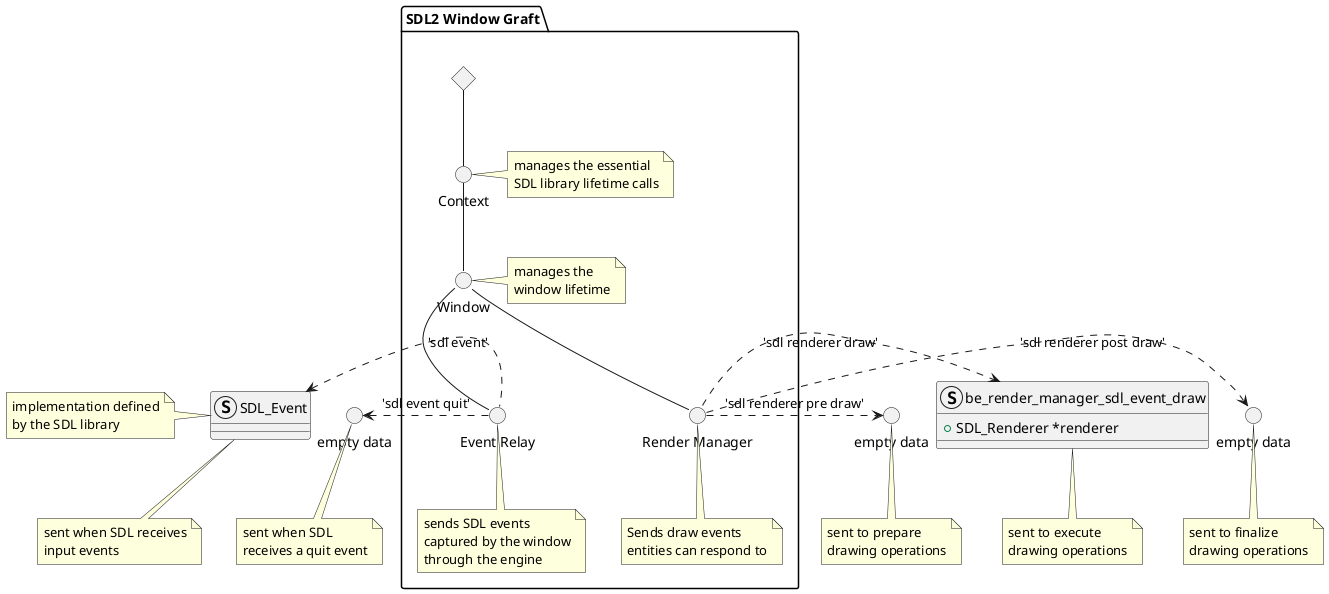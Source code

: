 @startuml SDL window graft


package SDL2_Window_Graft as "SDL2 Window Graft" {
    <> root

    () Context as "Context"
    note right of Context : manages the essential\nSDL library lifetime calls

    () Window as "Window"
    note right of Window : manages the\nwindow lifetime

    () Event_Relay as "Event Relay"
    note bottom of Event_Relay : sends SDL events\ncaptured by the window\nthrough the engine

    () Render_Manager as "Render Manager"
    note bottom of Render_Manager : Sends draw events\nentities can respond to

    root -down- Context
        Context -down- Window
            Window -down- Event_Relay
            Window -down- Render_Manager
}

struct SDL_Event { }
note left of SDL_Event : implementation defined\nby the SDL library
note bottom of SDL_Event : sent when SDL receives\ninput events
() Event_Quit as "empty data"
note bottom of Event_Quit : sent when SDL\nreceives a quit event

Event_Relay .left.> Event_Quit : 'sdl event quit'
Event_Relay .left.> SDL_Event : 'sdl event'

() Render_Manager_Event_PreDraw as "empty data"
note bottom of Render_Manager_Event_PreDraw : sent to prepare\ndrawing operations
struct Render_Manager_Event_Draw as "be_render_manager_sdl_event_draw" {
    + SDL_Renderer *renderer
}
note bottom of Render_Manager_Event_Draw : sent to execute\ndrawing operations
() Render_Manager_Event_PostDraw as "empty data"
note bottom of Render_Manager_Event_PostDraw : sent to finalize\ndrawing operations

Render_Manager .right.> Render_Manager_Event_PreDraw : 'sdl renderer pre draw'
Render_Manager .right.> Render_Manager_Event_Draw : 'sdl renderer draw'
Render_Manager .right.> Render_Manager_Event_PostDraw : 'sdl renderer post draw'

@enduml